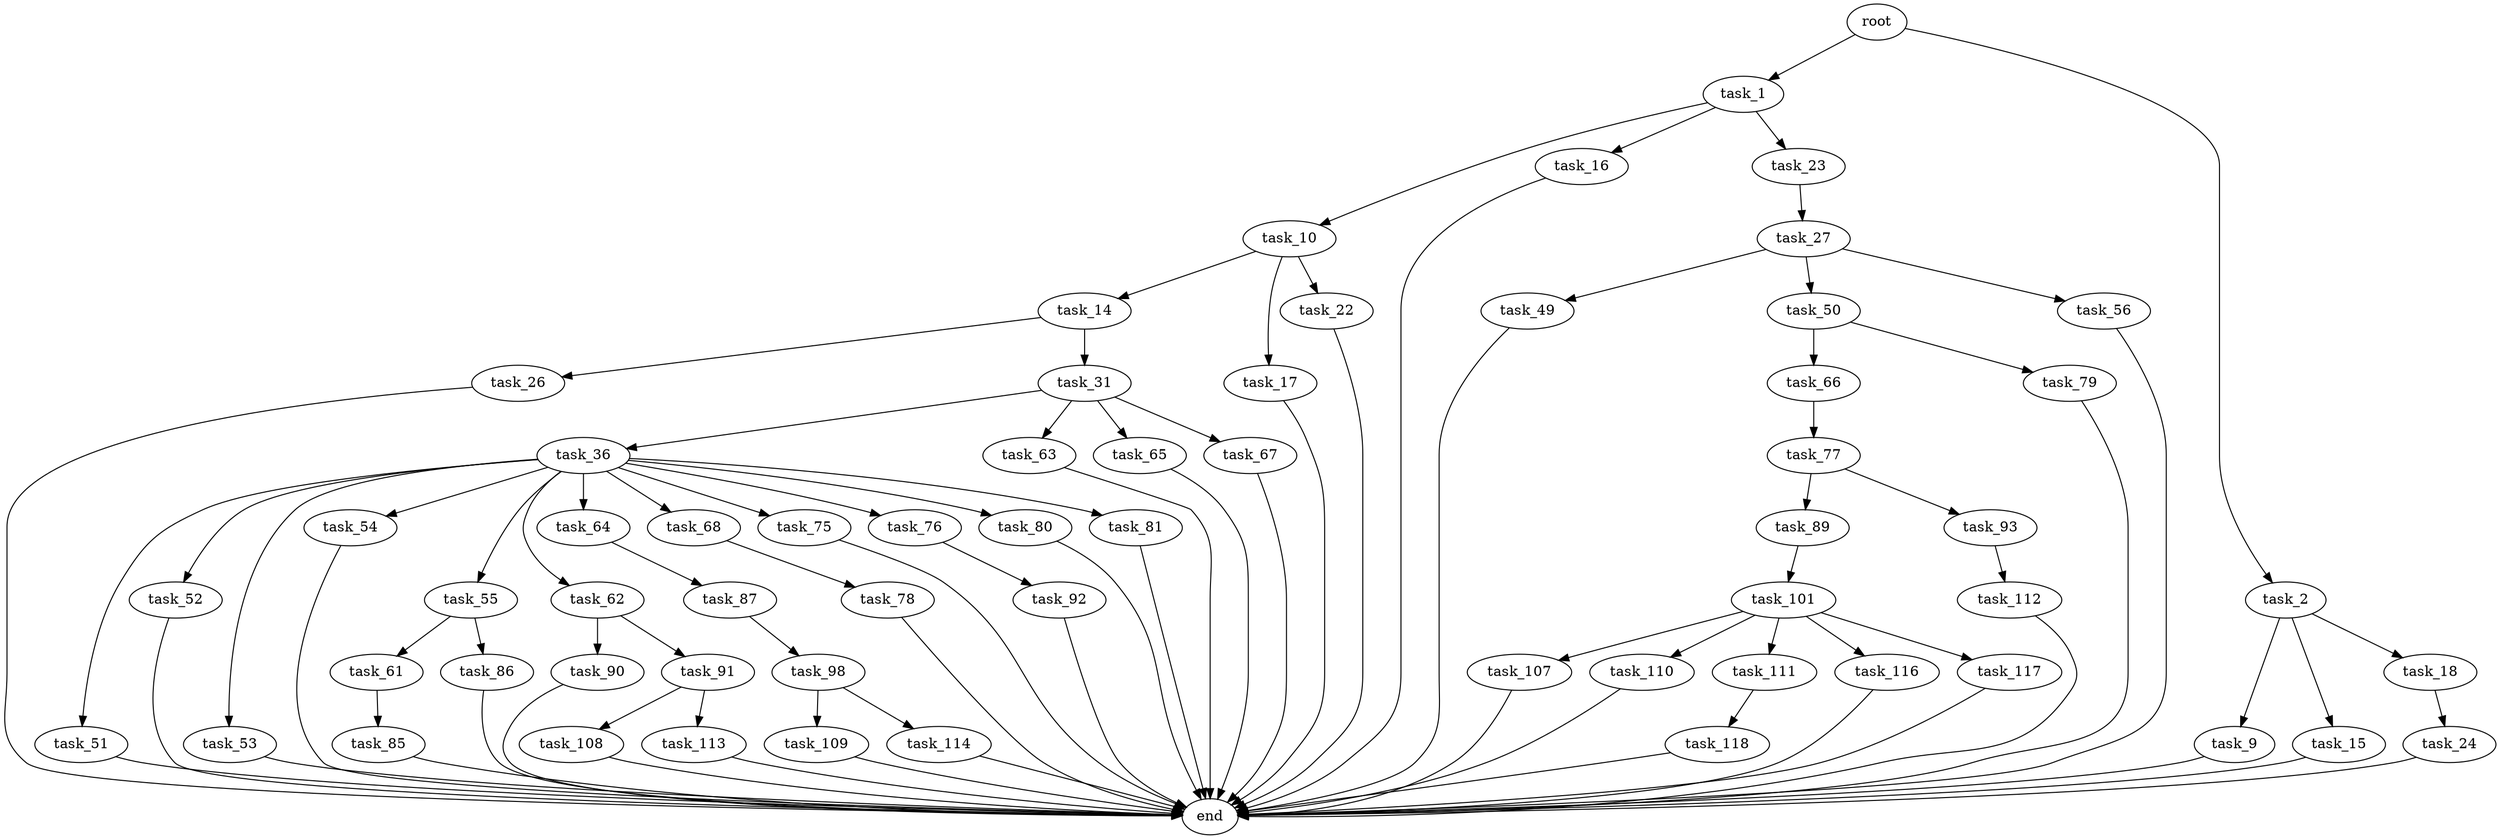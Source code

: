 digraph G {
  root [size="0.000000"];
  task_1 [size="1316001948.000000"];
  task_2 [size="8447462233.000000"];
  task_10 [size="8718702389.000000"];
  task_16 [size="499179408794.000000"];
  task_23 [size="1200416273.000000"];
  task_9 [size="75725724840.000000"];
  task_15 [size="549755813888.000000"];
  task_18 [size="203954753611.000000"];
  end [size="0.000000"];
  task_14 [size="1661369727.000000"];
  task_17 [size="20063876541.000000"];
  task_22 [size="1073741824000.000000"];
  task_26 [size="9973537945.000000"];
  task_31 [size="476395138767.000000"];
  task_24 [size="17526750556.000000"];
  task_27 [size="619265634331.000000"];
  task_49 [size="1073741824000.000000"];
  task_50 [size="12060248623.000000"];
  task_56 [size="26640748950.000000"];
  task_36 [size="1126070124.000000"];
  task_63 [size="174621866080.000000"];
  task_65 [size="269216722795.000000"];
  task_67 [size="34568844433.000000"];
  task_51 [size="4505257129.000000"];
  task_52 [size="187911434582.000000"];
  task_53 [size="259874484064.000000"];
  task_54 [size="1381627548.000000"];
  task_55 [size="309835716750.000000"];
  task_62 [size="3140683051.000000"];
  task_64 [size="3729312002.000000"];
  task_68 [size="21521217162.000000"];
  task_75 [size="3474596928.000000"];
  task_76 [size="770374529392.000000"];
  task_80 [size="254340896037.000000"];
  task_81 [size="482750087398.000000"];
  task_66 [size="30281748900.000000"];
  task_79 [size="8367340298.000000"];
  task_61 [size="7269067226.000000"];
  task_86 [size="13275985102.000000"];
  task_85 [size="690301232454.000000"];
  task_90 [size="325039642542.000000"];
  task_91 [size="368293445632.000000"];
  task_87 [size="546670335588.000000"];
  task_77 [size="28991029248.000000"];
  task_78 [size="17978320822.000000"];
  task_92 [size="231928233984.000000"];
  task_89 [size="231928233984.000000"];
  task_93 [size="9121893202.000000"];
  task_98 [size="155680458272.000000"];
  task_101 [size="2133379604.000000"];
  task_108 [size="105516540300.000000"];
  task_113 [size="19748455274.000000"];
  task_112 [size="747047269742.000000"];
  task_109 [size="876825439.000000"];
  task_114 [size="1104472228.000000"];
  task_107 [size="29660368243.000000"];
  task_110 [size="1073741824000.000000"];
  task_111 [size="28991029248.000000"];
  task_116 [size="91255718340.000000"];
  task_117 [size="7631552032.000000"];
  task_118 [size="1073741824000.000000"];

  root -> task_1 [size="1.000000"];
  root -> task_2 [size="1.000000"];
  task_1 -> task_10 [size="33554432.000000"];
  task_1 -> task_16 [size="33554432.000000"];
  task_1 -> task_23 [size="33554432.000000"];
  task_2 -> task_9 [size="209715200.000000"];
  task_2 -> task_15 [size="209715200.000000"];
  task_2 -> task_18 [size="209715200.000000"];
  task_10 -> task_14 [size="209715200.000000"];
  task_10 -> task_17 [size="209715200.000000"];
  task_10 -> task_22 [size="209715200.000000"];
  task_16 -> end [size="1.000000"];
  task_23 -> task_27 [size="33554432.000000"];
  task_9 -> end [size="1.000000"];
  task_15 -> end [size="1.000000"];
  task_18 -> task_24 [size="838860800.000000"];
  task_14 -> task_26 [size="75497472.000000"];
  task_14 -> task_31 [size="75497472.000000"];
  task_17 -> end [size="1.000000"];
  task_22 -> end [size="1.000000"];
  task_26 -> end [size="1.000000"];
  task_31 -> task_36 [size="411041792.000000"];
  task_31 -> task_63 [size="411041792.000000"];
  task_31 -> task_65 [size="411041792.000000"];
  task_31 -> task_67 [size="411041792.000000"];
  task_24 -> end [size="1.000000"];
  task_27 -> task_49 [size="838860800.000000"];
  task_27 -> task_50 [size="838860800.000000"];
  task_27 -> task_56 [size="838860800.000000"];
  task_49 -> end [size="1.000000"];
  task_50 -> task_66 [size="209715200.000000"];
  task_50 -> task_79 [size="209715200.000000"];
  task_56 -> end [size="1.000000"];
  task_36 -> task_51 [size="33554432.000000"];
  task_36 -> task_52 [size="33554432.000000"];
  task_36 -> task_53 [size="33554432.000000"];
  task_36 -> task_54 [size="33554432.000000"];
  task_36 -> task_55 [size="33554432.000000"];
  task_36 -> task_62 [size="33554432.000000"];
  task_36 -> task_64 [size="33554432.000000"];
  task_36 -> task_68 [size="33554432.000000"];
  task_36 -> task_75 [size="33554432.000000"];
  task_36 -> task_76 [size="33554432.000000"];
  task_36 -> task_80 [size="33554432.000000"];
  task_36 -> task_81 [size="33554432.000000"];
  task_63 -> end [size="1.000000"];
  task_65 -> end [size="1.000000"];
  task_67 -> end [size="1.000000"];
  task_51 -> end [size="1.000000"];
  task_52 -> end [size="1.000000"];
  task_53 -> end [size="1.000000"];
  task_54 -> end [size="1.000000"];
  task_55 -> task_61 [size="838860800.000000"];
  task_55 -> task_86 [size="838860800.000000"];
  task_62 -> task_90 [size="209715200.000000"];
  task_62 -> task_91 [size="209715200.000000"];
  task_64 -> task_87 [size="75497472.000000"];
  task_68 -> task_78 [size="679477248.000000"];
  task_75 -> end [size="1.000000"];
  task_76 -> task_92 [size="536870912.000000"];
  task_80 -> end [size="1.000000"];
  task_81 -> end [size="1.000000"];
  task_66 -> task_77 [size="536870912.000000"];
  task_79 -> end [size="1.000000"];
  task_61 -> task_85 [size="134217728.000000"];
  task_86 -> end [size="1.000000"];
  task_85 -> end [size="1.000000"];
  task_90 -> end [size="1.000000"];
  task_91 -> task_108 [size="411041792.000000"];
  task_91 -> task_113 [size="411041792.000000"];
  task_87 -> task_98 [size="536870912.000000"];
  task_77 -> task_89 [size="75497472.000000"];
  task_77 -> task_93 [size="75497472.000000"];
  task_78 -> end [size="1.000000"];
  task_92 -> end [size="1.000000"];
  task_89 -> task_101 [size="301989888.000000"];
  task_93 -> task_112 [size="411041792.000000"];
  task_98 -> task_109 [size="209715200.000000"];
  task_98 -> task_114 [size="209715200.000000"];
  task_101 -> task_107 [size="33554432.000000"];
  task_101 -> task_110 [size="33554432.000000"];
  task_101 -> task_111 [size="33554432.000000"];
  task_101 -> task_116 [size="33554432.000000"];
  task_101 -> task_117 [size="33554432.000000"];
  task_108 -> end [size="1.000000"];
  task_113 -> end [size="1.000000"];
  task_112 -> end [size="1.000000"];
  task_109 -> end [size="1.000000"];
  task_114 -> end [size="1.000000"];
  task_107 -> end [size="1.000000"];
  task_110 -> end [size="1.000000"];
  task_111 -> task_118 [size="75497472.000000"];
  task_116 -> end [size="1.000000"];
  task_117 -> end [size="1.000000"];
  task_118 -> end [size="1.000000"];
}
